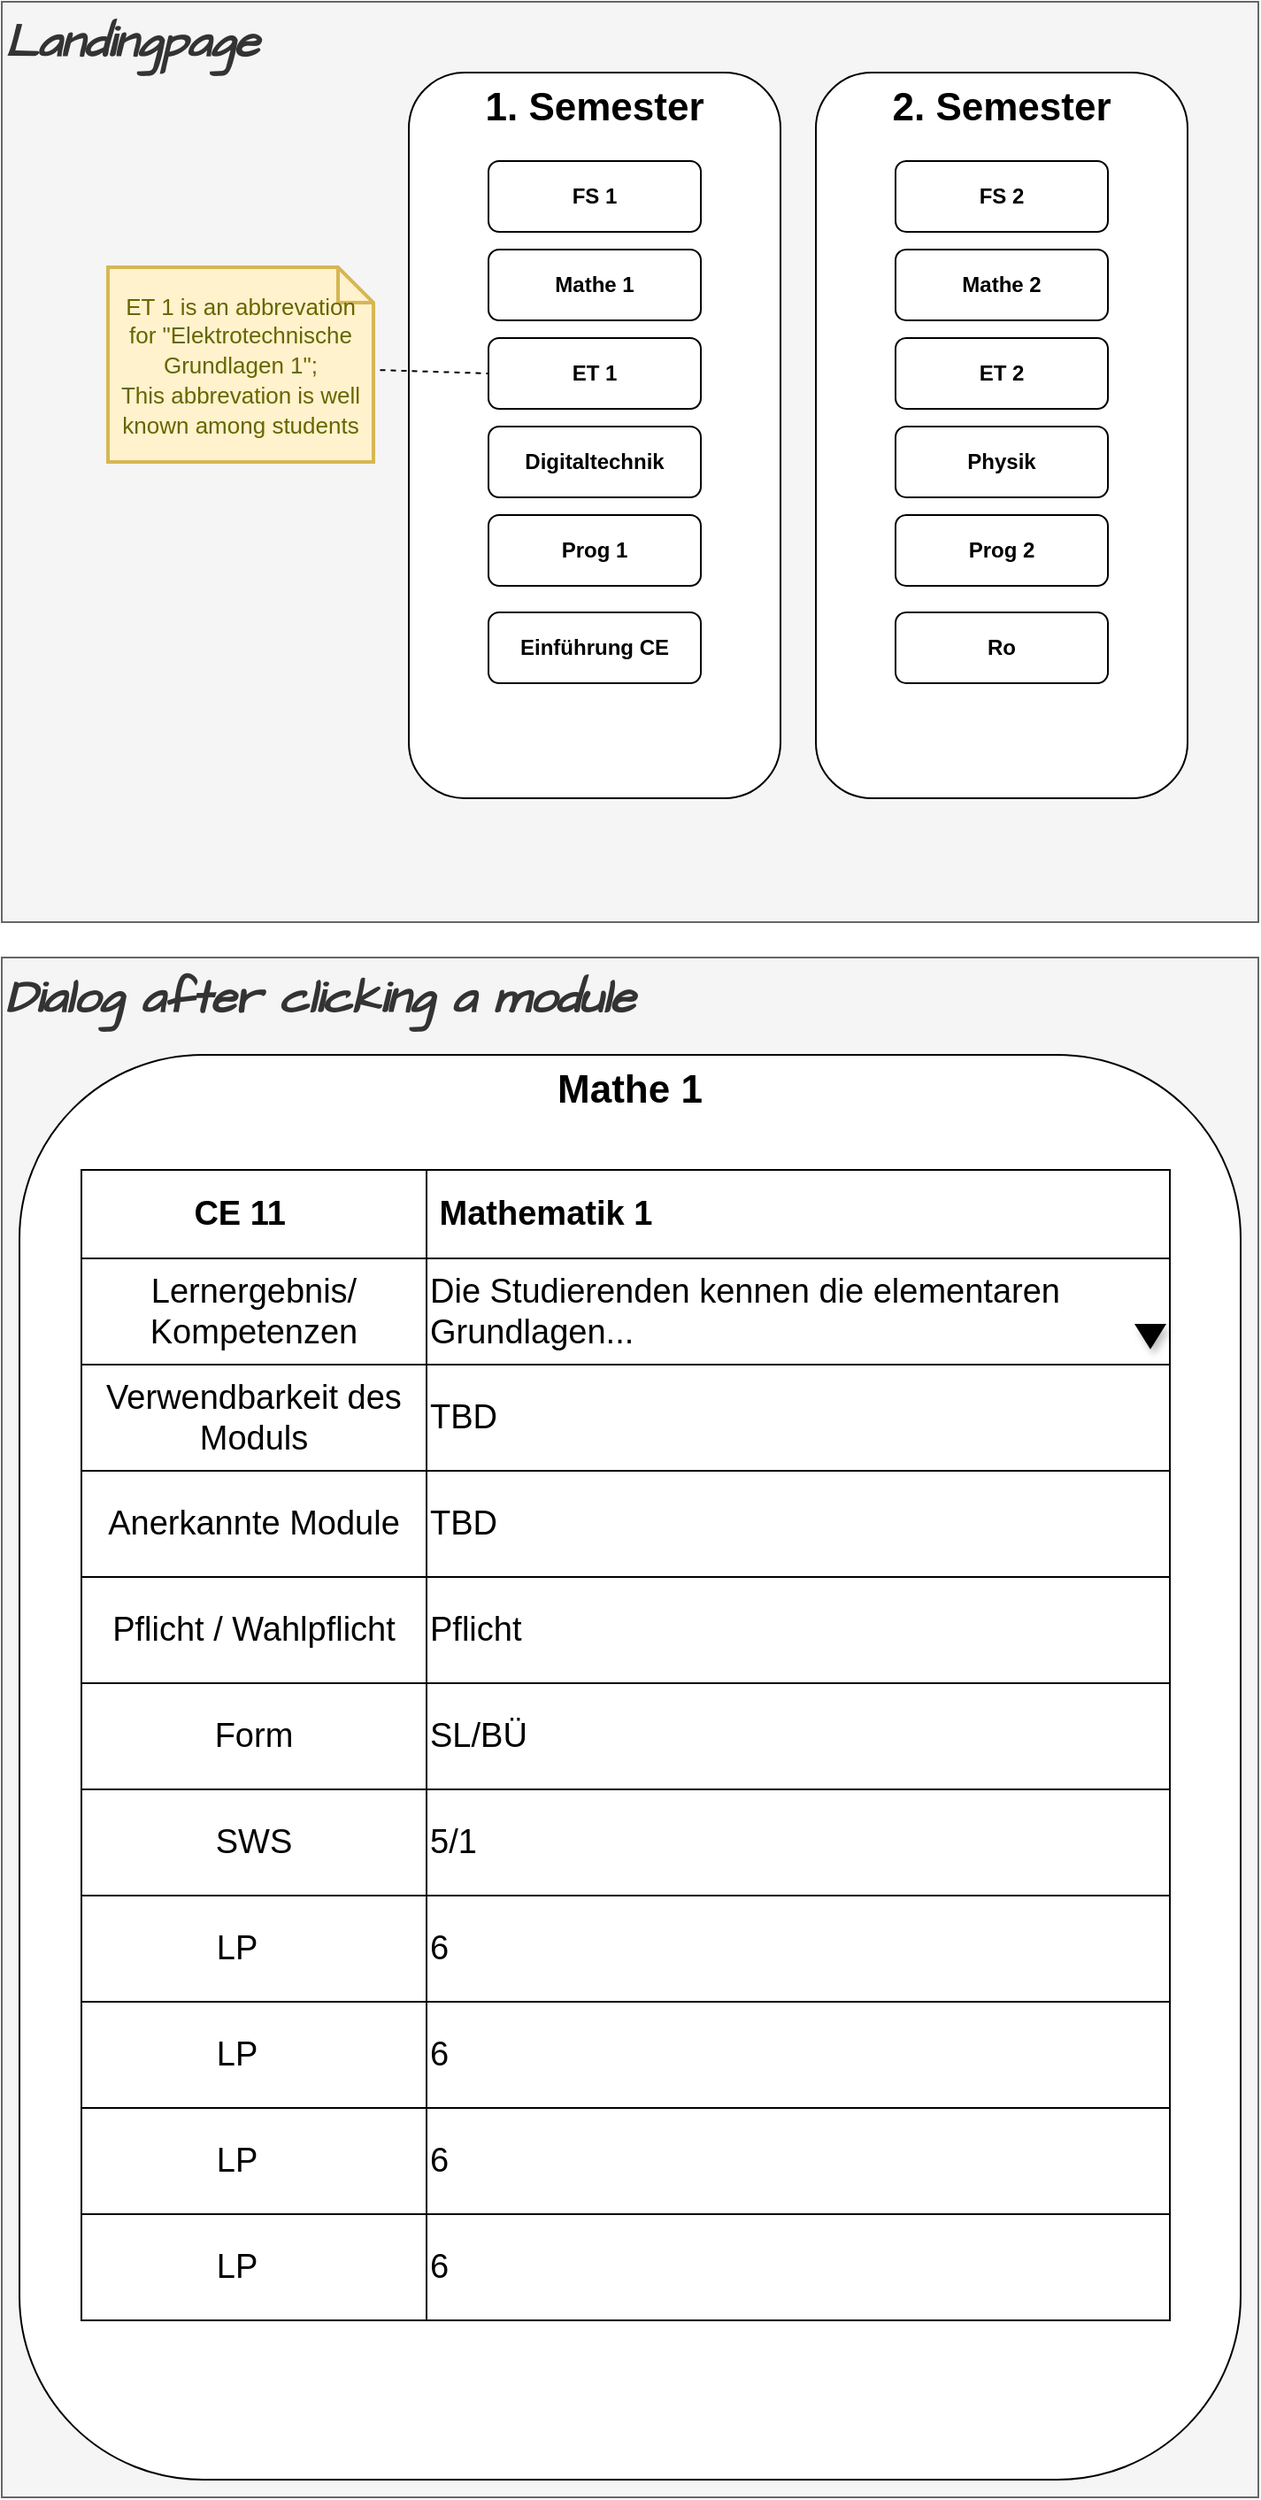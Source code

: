 <mxfile version="22.0.4" type="device">
  <diagram name="Page-1" id="c9db0220-8083-56f3-ca83-edcdcd058819">
    <mxGraphModel dx="1687" dy="887" grid="1" gridSize="10" guides="1" tooltips="1" connect="1" arrows="1" fold="1" page="1" pageScale="1.5" pageWidth="826" pageHeight="1169" background="#ffffff" math="0" shadow="0">
      <root>
        <mxCell id="0" style=";html=1;" />
        <mxCell id="1" style=";html=1;" parent="0" />
        <mxCell id="tWmFhly02xOMn5f9qsDq-27" value="&lt;b&gt;&lt;i&gt;&lt;font data-font-src=&quot;https://fonts.googleapis.com/css?family=Architects+Daughter&quot; face=&quot;Architects Daughter&quot;&gt;Landingpage&lt;/font&gt;&lt;/i&gt;&lt;/b&gt;" style="rounded=0;whiteSpace=wrap;html=1;verticalAlign=top;align=left;fontSize=26;fillColor=#f5f5f5;fontColor=#333333;strokeColor=#666666;" vertex="1" parent="1">
          <mxGeometry x="510" y="130" width="710" height="520" as="geometry" />
        </mxCell>
        <mxCell id="tWmFhly02xOMn5f9qsDq-4" value="&lt;font style=&quot;font-size: 22px;&quot;&gt;&lt;b&gt;1. Semester&lt;/b&gt;&lt;/font&gt;" style="rounded=1;whiteSpace=wrap;html=1;verticalAlign=top;" vertex="1" parent="1">
          <mxGeometry x="740" y="170" width="210" height="410" as="geometry" />
        </mxCell>
        <mxCell id="tWmFhly02xOMn5f9qsDq-10" value="&lt;b&gt;FS 1&lt;/b&gt;" style="rounded=1;whiteSpace=wrap;html=1;" vertex="1" parent="1">
          <mxGeometry x="785" y="220" width="120" height="40" as="geometry" />
        </mxCell>
        <mxCell id="tWmFhly02xOMn5f9qsDq-13" value="&lt;b&gt;Mathe 1&lt;br&gt;&lt;/b&gt;" style="rounded=1;whiteSpace=wrap;html=1;" vertex="1" parent="1">
          <mxGeometry x="785" y="270" width="120" height="40" as="geometry" />
        </mxCell>
        <mxCell id="tWmFhly02xOMn5f9qsDq-14" value="&lt;b&gt;Prog 1&lt;br&gt;&lt;/b&gt;" style="rounded=1;whiteSpace=wrap;html=1;" vertex="1" parent="1">
          <mxGeometry x="785" y="420" width="120" height="40" as="geometry" />
        </mxCell>
        <mxCell id="tWmFhly02xOMn5f9qsDq-15" value="&lt;b&gt;ET 1&lt;br&gt;&lt;/b&gt;" style="rounded=1;whiteSpace=wrap;html=1;" vertex="1" parent="1">
          <mxGeometry x="785" y="320" width="120" height="40" as="geometry" />
        </mxCell>
        <mxCell id="tWmFhly02xOMn5f9qsDq-16" value="&lt;b&gt;Digitaltechnik&lt;/b&gt;" style="rounded=1;whiteSpace=wrap;html=1;" vertex="1" parent="1">
          <mxGeometry x="785" y="370" width="120" height="40" as="geometry" />
        </mxCell>
        <mxCell id="tWmFhly02xOMn5f9qsDq-17" value="&lt;b&gt;Einführung CE&lt;br&gt;&lt;/b&gt;" style="rounded=1;whiteSpace=wrap;html=1;" vertex="1" parent="1">
          <mxGeometry x="785" y="475" width="120" height="40" as="geometry" />
        </mxCell>
        <mxCell id="tWmFhly02xOMn5f9qsDq-18" value="&lt;font style=&quot;font-size: 22px;&quot;&gt;&lt;b&gt;2. Semester&lt;/b&gt;&lt;/font&gt;" style="rounded=1;whiteSpace=wrap;html=1;verticalAlign=top;" vertex="1" parent="1">
          <mxGeometry x="970" y="170" width="210" height="410" as="geometry" />
        </mxCell>
        <mxCell id="tWmFhly02xOMn5f9qsDq-19" value="&lt;b&gt;FS 2&lt;br&gt;&lt;/b&gt;" style="rounded=1;whiteSpace=wrap;html=1;" vertex="1" parent="1">
          <mxGeometry x="1015" y="220" width="120" height="40" as="geometry" />
        </mxCell>
        <mxCell id="tWmFhly02xOMn5f9qsDq-20" value="&lt;b&gt;Mathe 2&lt;br&gt;&lt;/b&gt;" style="rounded=1;whiteSpace=wrap;html=1;" vertex="1" parent="1">
          <mxGeometry x="1015" y="270" width="120" height="40" as="geometry" />
        </mxCell>
        <mxCell id="tWmFhly02xOMn5f9qsDq-21" value="&lt;b&gt;Prog 2&lt;br&gt;&lt;/b&gt;" style="rounded=1;whiteSpace=wrap;html=1;" vertex="1" parent="1">
          <mxGeometry x="1015" y="420" width="120" height="40" as="geometry" />
        </mxCell>
        <mxCell id="tWmFhly02xOMn5f9qsDq-22" value="&lt;b&gt;ET 2&lt;br&gt;&lt;/b&gt;" style="rounded=1;whiteSpace=wrap;html=1;" vertex="1" parent="1">
          <mxGeometry x="1015" y="320" width="120" height="40" as="geometry" />
        </mxCell>
        <mxCell id="tWmFhly02xOMn5f9qsDq-23" value="&lt;b&gt;Physik&lt;br&gt;&lt;/b&gt;" style="rounded=1;whiteSpace=wrap;html=1;" vertex="1" parent="1">
          <mxGeometry x="1015" y="370" width="120" height="40" as="geometry" />
        </mxCell>
        <mxCell id="tWmFhly02xOMn5f9qsDq-24" value="&lt;b&gt;Ro&lt;/b&gt;" style="rounded=1;whiteSpace=wrap;html=1;" vertex="1" parent="1">
          <mxGeometry x="1015" y="475" width="120" height="40" as="geometry" />
        </mxCell>
        <mxCell id="tWmFhly02xOMn5f9qsDq-25" value="&lt;div&gt;&lt;font style=&quot;font-size: 13px;&quot;&gt;ET 1 is an abbrevation for &quot;Elektrotechnische Grundlagen 1&quot;;&lt;/font&gt;&lt;/div&gt;&lt;div&gt;&lt;font style=&quot;font-size: 13px;&quot;&gt;This abbrevation is well known among students&lt;br&gt; &lt;/font&gt;&lt;/div&gt;" style="shape=note;strokeWidth=2;fontSize=14;size=20;whiteSpace=wrap;html=1;fillColor=#fff2cc;strokeColor=#d6b656;fontColor=#666600;" vertex="1" parent="1">
          <mxGeometry x="570" y="280" width="150" height="110" as="geometry" />
        </mxCell>
        <mxCell id="tWmFhly02xOMn5f9qsDq-26" value="" style="endArrow=none;dashed=1;html=1;rounded=0;entryX=0;entryY=0.5;entryDx=0;entryDy=0;exitX=1.025;exitY=0.528;exitDx=0;exitDy=0;exitPerimeter=0;" edge="1" parent="1" source="tWmFhly02xOMn5f9qsDq-25" target="tWmFhly02xOMn5f9qsDq-15">
          <mxGeometry width="50" height="50" relative="1" as="geometry">
            <mxPoint x="670" y="360" as="sourcePoint" />
            <mxPoint x="680" y="390" as="targetPoint" />
          </mxGeometry>
        </mxCell>
        <mxCell id="tWmFhly02xOMn5f9qsDq-30" value="&lt;font face=&quot;Architects Daughter&quot;&gt;&lt;i&gt;&lt;b&gt;Dialog after clicking a module&lt;br&gt;&lt;/b&gt;&lt;/i&gt;&lt;/font&gt;" style="rounded=0;whiteSpace=wrap;html=1;verticalAlign=top;align=left;fontSize=26;fillColor=#f5f5f5;fontColor=#333333;strokeColor=#666666;" vertex="1" parent="1">
          <mxGeometry x="510" y="670" width="710" height="870" as="geometry" />
        </mxCell>
        <mxCell id="tWmFhly02xOMn5f9qsDq-32" value="&lt;font style=&quot;font-size: 22px;&quot;&gt;&lt;b&gt;Mathe 1&lt;br&gt;&lt;/b&gt;&lt;/font&gt;" style="rounded=1;whiteSpace=wrap;html=1;verticalAlign=top;" vertex="1" parent="1">
          <mxGeometry x="520" y="725" width="690" height="805" as="geometry" />
        </mxCell>
        <mxCell id="tWmFhly02xOMn5f9qsDq-34" value="&lt;div align=&quot;center&quot;&gt;&lt;b&gt;CE 11&amp;nbsp;&amp;nbsp;&amp;nbsp; &lt;/b&gt;&lt;/div&gt;" style="rounded=0;whiteSpace=wrap;html=1;align=center;fontSize=19;" vertex="1" parent="1">
          <mxGeometry x="555" y="790" width="195" height="50" as="geometry" />
        </mxCell>
        <mxCell id="tWmFhly02xOMn5f9qsDq-99" value="&lt;div align=&quot;left&quot;&gt;&lt;b&gt;&amp;nbsp;Mathematik 1&lt;br&gt;&lt;/b&gt;&lt;/div&gt;" style="rounded=0;whiteSpace=wrap;html=1;align=left;fontSize=19;" vertex="1" parent="1">
          <mxGeometry x="750" y="790" width="420" height="50" as="geometry" />
        </mxCell>
        <mxCell id="tWmFhly02xOMn5f9qsDq-100" value="Lernergebnis/ Kompetenzen" style="rounded=0;whiteSpace=wrap;html=1;align=center;fontSize=19;" vertex="1" parent="1">
          <mxGeometry x="555" y="840" width="195" height="60" as="geometry" />
        </mxCell>
        <mxCell id="tWmFhly02xOMn5f9qsDq-101" value="&lt;div align=&quot;left&quot;&gt;Die Studierenden kennen die elementaren Grundlagen...&lt;/div&gt;" style="rounded=0;whiteSpace=wrap;html=1;align=left;fontSize=19;" vertex="1" parent="1">
          <mxGeometry x="750" y="840" width="420" height="60" as="geometry" />
        </mxCell>
        <mxCell id="tWmFhly02xOMn5f9qsDq-108" value="" style="shape=triangle;strokeColor=none;fillColor=#000000;direction=south;rounded=0;shadow=1;fontSize=12;fontColor=#000000;align=center;html=1;aspect=fixed;" vertex="1" parent="1">
          <mxGeometry x="1150" y="877" width="18" height="14.4" as="geometry" />
        </mxCell>
        <mxCell id="tWmFhly02xOMn5f9qsDq-109" value="Verwendbarkeit des Moduls" style="rounded=0;whiteSpace=wrap;html=1;align=center;fontSize=19;" vertex="1" parent="1">
          <mxGeometry x="555" y="900" width="195" height="60" as="geometry" />
        </mxCell>
        <mxCell id="tWmFhly02xOMn5f9qsDq-110" value="TBD" style="rounded=0;whiteSpace=wrap;html=1;align=left;fontSize=19;" vertex="1" parent="1">
          <mxGeometry x="750" y="900" width="420" height="60" as="geometry" />
        </mxCell>
        <mxCell id="tWmFhly02xOMn5f9qsDq-119" value="Anerkannte Module" style="rounded=0;whiteSpace=wrap;html=1;align=center;fontSize=19;" vertex="1" parent="1">
          <mxGeometry x="555" y="960" width="195" height="60" as="geometry" />
        </mxCell>
        <mxCell id="tWmFhly02xOMn5f9qsDq-120" value="TBD" style="rounded=0;whiteSpace=wrap;html=1;align=left;fontSize=19;" vertex="1" parent="1">
          <mxGeometry x="750" y="960" width="420" height="60" as="geometry" />
        </mxCell>
        <mxCell id="tWmFhly02xOMn5f9qsDq-121" value="Pflicht / Wahlpflicht" style="rounded=0;whiteSpace=wrap;html=1;align=center;fontSize=19;" vertex="1" parent="1">
          <mxGeometry x="555" y="1020" width="195" height="60" as="geometry" />
        </mxCell>
        <mxCell id="tWmFhly02xOMn5f9qsDq-122" value="Pflicht" style="rounded=0;whiteSpace=wrap;html=1;align=left;fontSize=19;" vertex="1" parent="1">
          <mxGeometry x="750" y="1020" width="420" height="60" as="geometry" />
        </mxCell>
        <mxCell id="tWmFhly02xOMn5f9qsDq-123" value="Form" style="rounded=0;whiteSpace=wrap;html=1;align=center;fontSize=19;" vertex="1" parent="1">
          <mxGeometry x="555" y="1080" width="195" height="60" as="geometry" />
        </mxCell>
        <mxCell id="tWmFhly02xOMn5f9qsDq-124" value="SL/BÜ" style="rounded=0;whiteSpace=wrap;html=1;align=left;fontSize=19;" vertex="1" parent="1">
          <mxGeometry x="750" y="1080" width="420" height="60" as="geometry" />
        </mxCell>
        <mxCell id="tWmFhly02xOMn5f9qsDq-125" value="SWS" style="rounded=0;whiteSpace=wrap;html=1;align=center;fontSize=19;" vertex="1" parent="1">
          <mxGeometry x="555" y="1140" width="195" height="60" as="geometry" />
        </mxCell>
        <mxCell id="tWmFhly02xOMn5f9qsDq-126" value="5/1" style="rounded=0;whiteSpace=wrap;html=1;align=left;fontSize=19;" vertex="1" parent="1">
          <mxGeometry x="750" y="1140" width="420" height="60" as="geometry" />
        </mxCell>
        <mxCell id="tWmFhly02xOMn5f9qsDq-127" value="LP&lt;span style=&quot;white-space: pre;&quot;&gt;&#x9;&lt;/span&gt;" style="rounded=0;whiteSpace=wrap;html=1;align=center;fontSize=19;" vertex="1" parent="1">
          <mxGeometry x="555" y="1200" width="195" height="60" as="geometry" />
        </mxCell>
        <mxCell id="tWmFhly02xOMn5f9qsDq-128" value="6" style="rounded=0;whiteSpace=wrap;html=1;align=left;fontSize=19;" vertex="1" parent="1">
          <mxGeometry x="750" y="1200" width="420" height="60" as="geometry" />
        </mxCell>
        <mxCell id="tWmFhly02xOMn5f9qsDq-129" value="LP&lt;span style=&quot;white-space: pre;&quot;&gt;&#x9;&lt;/span&gt;" style="rounded=0;whiteSpace=wrap;html=1;align=center;fontSize=19;" vertex="1" parent="1">
          <mxGeometry x="555" y="1260" width="195" height="60" as="geometry" />
        </mxCell>
        <mxCell id="tWmFhly02xOMn5f9qsDq-130" value="6" style="rounded=0;whiteSpace=wrap;html=1;align=left;fontSize=19;" vertex="1" parent="1">
          <mxGeometry x="750" y="1260" width="420" height="60" as="geometry" />
        </mxCell>
        <mxCell id="tWmFhly02xOMn5f9qsDq-131" value="LP&lt;span style=&quot;white-space: pre;&quot;&gt;&#x9;&lt;/span&gt;" style="rounded=0;whiteSpace=wrap;html=1;align=center;fontSize=19;" vertex="1" parent="1">
          <mxGeometry x="555" y="1320" width="195" height="60" as="geometry" />
        </mxCell>
        <mxCell id="tWmFhly02xOMn5f9qsDq-132" value="6" style="rounded=0;whiteSpace=wrap;html=1;align=left;fontSize=19;" vertex="1" parent="1">
          <mxGeometry x="750" y="1320" width="420" height="60" as="geometry" />
        </mxCell>
        <mxCell id="tWmFhly02xOMn5f9qsDq-133" value="LP&lt;span style=&quot;white-space: pre;&quot;&gt;&#x9;&lt;/span&gt;" style="rounded=0;whiteSpace=wrap;html=1;align=center;fontSize=19;" vertex="1" parent="1">
          <mxGeometry x="555" y="1380" width="195" height="60" as="geometry" />
        </mxCell>
        <mxCell id="tWmFhly02xOMn5f9qsDq-134" value="6" style="rounded=0;whiteSpace=wrap;html=1;align=left;fontSize=19;" vertex="1" parent="1">
          <mxGeometry x="750" y="1380" width="420" height="60" as="geometry" />
        </mxCell>
      </root>
    </mxGraphModel>
  </diagram>
</mxfile>
